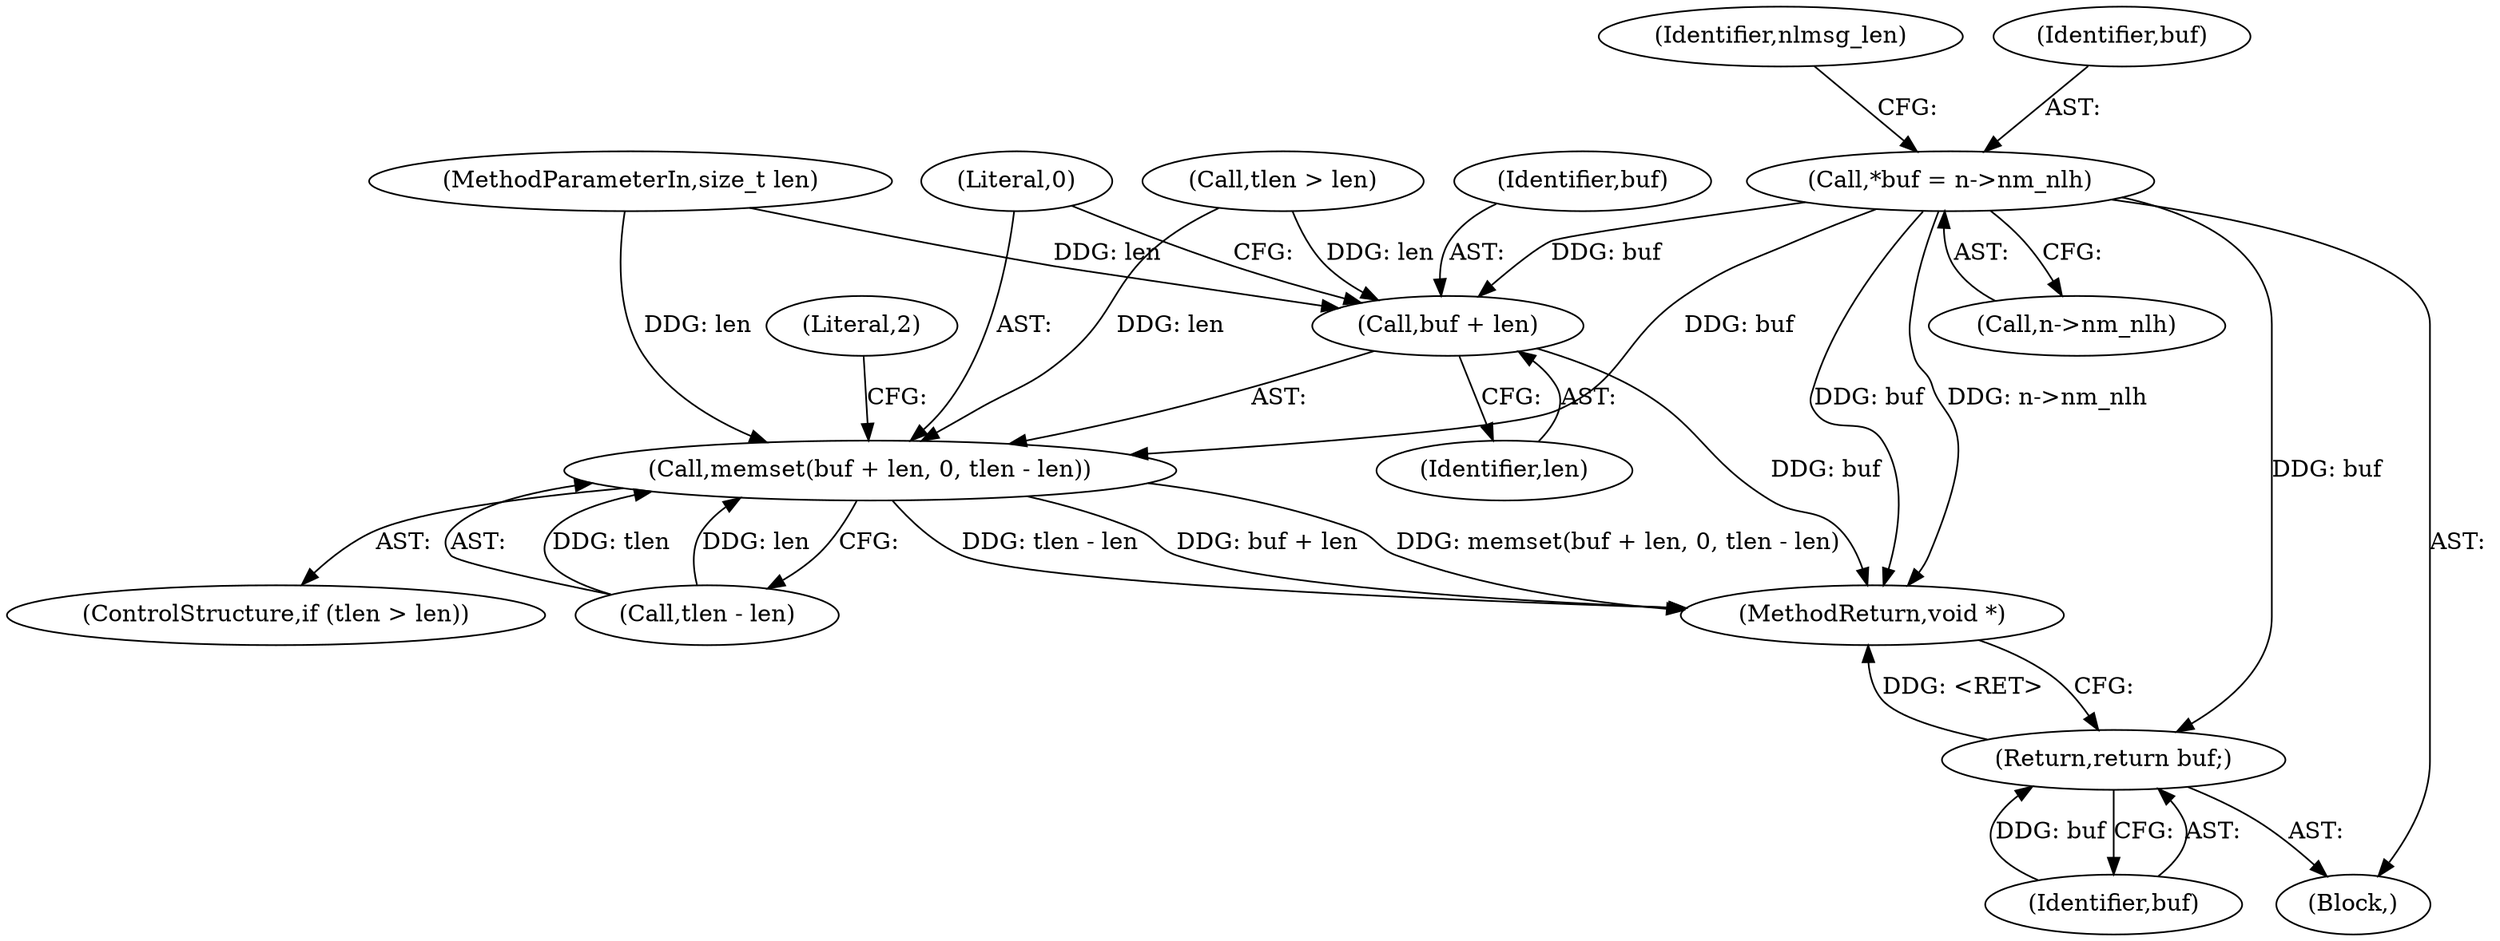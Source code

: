 digraph "0_infradead_3e18948f17148e6a3c4255bdeaaf01ef6081ceeb@pointer" {
"1000106" [label="(Call,*buf = n->nm_nlh)"];
"1000162" [label="(Call,memset(buf + len, 0, tlen - len))"];
"1000163" [label="(Call,buf + len)"];
"1000182" [label="(Return,return buf;)"];
"1000113" [label="(Identifier,nlmsg_len)"];
"1000171" [label="(Literal,2)"];
"1000102" [label="(MethodParameterIn,size_t len)"];
"1000108" [label="(Call,n->nm_nlh)"];
"1000166" [label="(Literal,0)"];
"1000104" [label="(Block,)"];
"1000162" [label="(Call,memset(buf + len, 0, tlen - len))"];
"1000167" [label="(Call,tlen - len)"];
"1000182" [label="(Return,return buf;)"];
"1000158" [label="(ControlStructure,if (tlen > len))"];
"1000106" [label="(Call,*buf = n->nm_nlh)"];
"1000163" [label="(Call,buf + len)"];
"1000183" [label="(Identifier,buf)"];
"1000184" [label="(MethodReturn,void *)"];
"1000159" [label="(Call,tlen > len)"];
"1000165" [label="(Identifier,len)"];
"1000164" [label="(Identifier,buf)"];
"1000107" [label="(Identifier,buf)"];
"1000106" -> "1000104"  [label="AST: "];
"1000106" -> "1000108"  [label="CFG: "];
"1000107" -> "1000106"  [label="AST: "];
"1000108" -> "1000106"  [label="AST: "];
"1000113" -> "1000106"  [label="CFG: "];
"1000106" -> "1000184"  [label="DDG: n->nm_nlh"];
"1000106" -> "1000184"  [label="DDG: buf"];
"1000106" -> "1000162"  [label="DDG: buf"];
"1000106" -> "1000163"  [label="DDG: buf"];
"1000106" -> "1000182"  [label="DDG: buf"];
"1000162" -> "1000158"  [label="AST: "];
"1000162" -> "1000167"  [label="CFG: "];
"1000163" -> "1000162"  [label="AST: "];
"1000166" -> "1000162"  [label="AST: "];
"1000167" -> "1000162"  [label="AST: "];
"1000171" -> "1000162"  [label="CFG: "];
"1000162" -> "1000184"  [label="DDG: tlen - len"];
"1000162" -> "1000184"  [label="DDG: buf + len"];
"1000162" -> "1000184"  [label="DDG: memset(buf + len, 0, tlen - len)"];
"1000159" -> "1000162"  [label="DDG: len"];
"1000102" -> "1000162"  [label="DDG: len"];
"1000167" -> "1000162"  [label="DDG: tlen"];
"1000167" -> "1000162"  [label="DDG: len"];
"1000163" -> "1000165"  [label="CFG: "];
"1000164" -> "1000163"  [label="AST: "];
"1000165" -> "1000163"  [label="AST: "];
"1000166" -> "1000163"  [label="CFG: "];
"1000163" -> "1000184"  [label="DDG: buf"];
"1000159" -> "1000163"  [label="DDG: len"];
"1000102" -> "1000163"  [label="DDG: len"];
"1000182" -> "1000104"  [label="AST: "];
"1000182" -> "1000183"  [label="CFG: "];
"1000183" -> "1000182"  [label="AST: "];
"1000184" -> "1000182"  [label="CFG: "];
"1000182" -> "1000184"  [label="DDG: <RET>"];
"1000183" -> "1000182"  [label="DDG: buf"];
}
